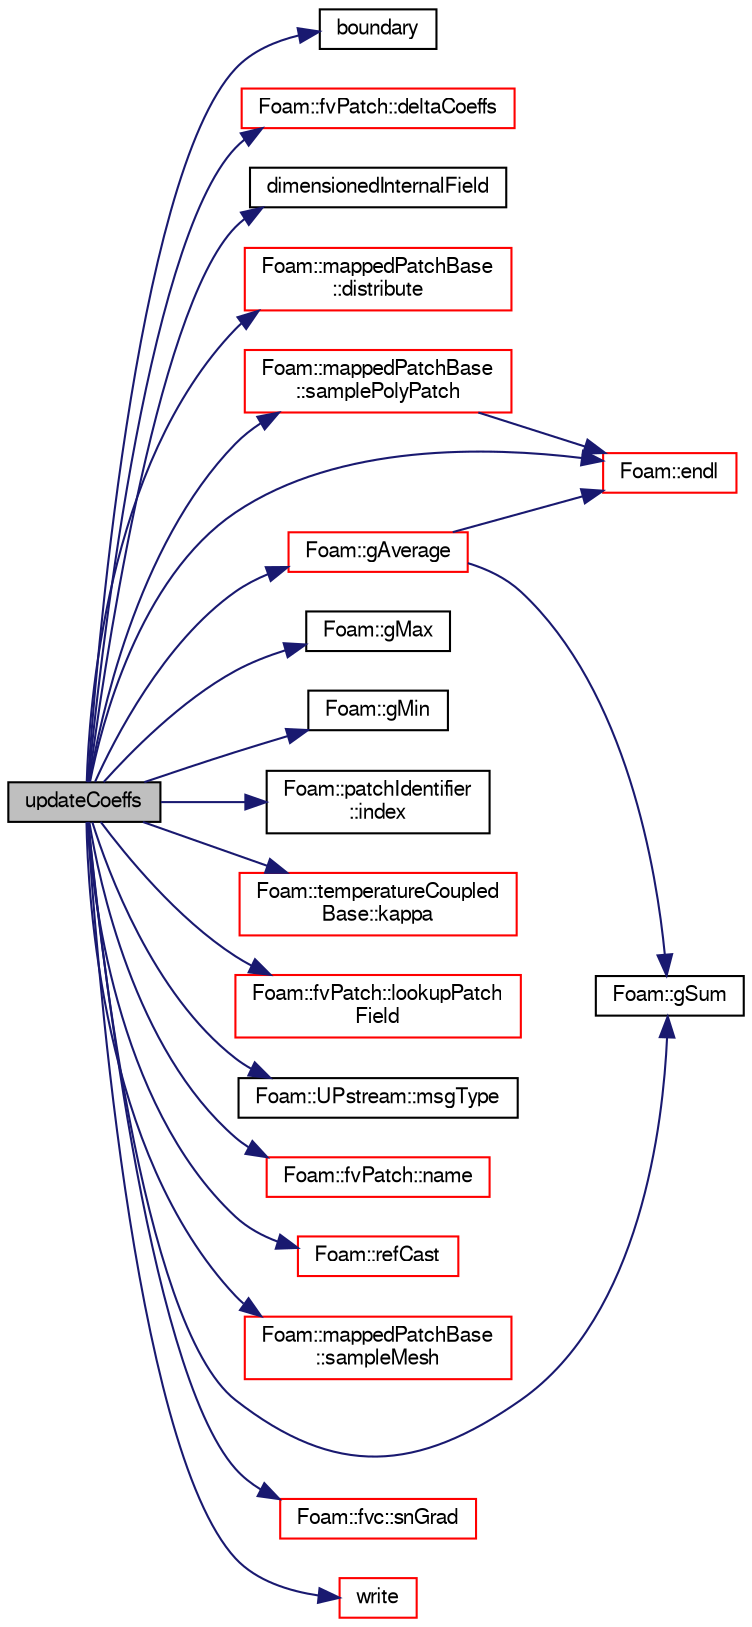 digraph "updateCoeffs"
{
  bgcolor="transparent";
  edge [fontname="FreeSans",fontsize="10",labelfontname="FreeSans",labelfontsize="10"];
  node [fontname="FreeSans",fontsize="10",shape=record];
  rankdir="LR";
  Node816 [label="updateCoeffs",height=0.2,width=0.4,color="black", fillcolor="grey75", style="filled", fontcolor="black"];
  Node816 -> Node817 [color="midnightblue",fontsize="10",style="solid",fontname="FreeSans"];
  Node817 [label="boundary",height=0.2,width=0.4,color="black",URL="$a17900.html#a658027ecaee450b6533bd8d019d2c1f5"];
  Node816 -> Node818 [color="midnightblue",fontsize="10",style="solid",fontname="FreeSans"];
  Node818 [label="Foam::fvPatch::deltaCoeffs",height=0.2,width=0.4,color="red",URL="$a22870.html#ae7fa6a37605868b9c425d10de6415f00",tooltip="Return the face - cell distance coeffient. "];
  Node816 -> Node891 [color="midnightblue",fontsize="10",style="solid",fontname="FreeSans"];
  Node891 [label="dimensionedInternalField",height=0.2,width=0.4,color="black",URL="$a38438.html#a942cd19121a46cdc649099eb27c74b18"];
  Node816 -> Node892 [color="midnightblue",fontsize="10",style="solid",fontname="FreeSans"];
  Node892 [label="Foam::mappedPatchBase\l::distribute",height=0.2,width=0.4,color="red",URL="$a25094.html#abc1fef854aa7627739504e6f5408dd79",tooltip="Wrapper around map/interpolate data distribution. "];
  Node816 -> Node840 [color="midnightblue",fontsize="10",style="solid",fontname="FreeSans"];
  Node840 [label="Foam::endl",height=0.2,width=0.4,color="red",URL="$a21124.html#a2db8fe02a0d3909e9351bb4275b23ce4",tooltip="Add newline and flush stream. "];
  Node816 -> Node1176 [color="midnightblue",fontsize="10",style="solid",fontname="FreeSans"];
  Node1176 [label="Foam::gAverage",height=0.2,width=0.4,color="red",URL="$a21124.html#ab45e56189711a2e5cdd381a0e2b6cc5c"];
  Node1176 -> Node840 [color="midnightblue",fontsize="10",style="solid",fontname="FreeSans"];
  Node1176 -> Node1177 [color="midnightblue",fontsize="10",style="solid",fontname="FreeSans"];
  Node1177 [label="Foam::gSum",height=0.2,width=0.4,color="black",URL="$a21124.html#a11b1ebb4c53ad062332767d75ca96328"];
  Node816 -> Node1185 [color="midnightblue",fontsize="10",style="solid",fontname="FreeSans"];
  Node1185 [label="Foam::gMax",height=0.2,width=0.4,color="black",URL="$a21124.html#ae8d631fb8e841947408bb711abfb1e67"];
  Node816 -> Node1186 [color="midnightblue",fontsize="10",style="solid",fontname="FreeSans"];
  Node1186 [label="Foam::gMin",height=0.2,width=0.4,color="black",URL="$a21124.html#aca330ee6cfe7d602300dbc5905f8c9f6"];
  Node816 -> Node1177 [color="midnightblue",fontsize="10",style="solid",fontname="FreeSans"];
  Node816 -> Node823 [color="midnightblue",fontsize="10",style="solid",fontname="FreeSans"];
  Node823 [label="Foam::patchIdentifier\l::index",height=0.2,width=0.4,color="black",URL="$a27122.html#a4a438520bb14406481732edc13c119c7",tooltip="Return the index of this patch in the boundaryMesh. "];
  Node816 -> Node1187 [color="midnightblue",fontsize="10",style="solid",fontname="FreeSans"];
  Node1187 [label="Foam::temperatureCoupled\lBase::kappa",height=0.2,width=0.4,color="red",URL="$a30786.html#adbad3ddac3d957ac2b2c8d2b91a93de6",tooltip="Given patch temperature calculate corresponding K field. "];
  Node816 -> Node1256 [color="midnightblue",fontsize="10",style="solid",fontname="FreeSans"];
  Node1256 [label="Foam::fvPatch::lookupPatch\lField",height=0.2,width=0.4,color="red",URL="$a22870.html#af277a21566a73b296d908601f43917be",tooltip="Lookup and return the patchField of the named field from the. "];
  Node816 -> Node1117 [color="midnightblue",fontsize="10",style="solid",fontname="FreeSans"];
  Node1117 [label="Foam::UPstream::msgType",height=0.2,width=0.4,color="black",URL="$a26270.html#ae5b8fe6652f6320aa6c7f5c44b6f01b7",tooltip="Message tag of standard messages. "];
  Node816 -> Node1258 [color="midnightblue",fontsize="10",style="solid",fontname="FreeSans"];
  Node1258 [label="Foam::fvPatch::name",height=0.2,width=0.4,color="red",URL="$a22870.html#acc80e00a8ac919288fb55bd14cc88bf6",tooltip="Return name. "];
  Node816 -> Node1259 [color="midnightblue",fontsize="10",style="solid",fontname="FreeSans"];
  Node1259 [label="Foam::refCast",height=0.2,width=0.4,color="red",URL="$a21124.html#a28f53307dad4466f23067e79a948e2a1",tooltip="Reference type cast template function. "];
  Node816 -> Node1260 [color="midnightblue",fontsize="10",style="solid",fontname="FreeSans"];
  Node1260 [label="Foam::mappedPatchBase\l::sampleMesh",height=0.2,width=0.4,color="red",URL="$a25094.html#a75f4352dcd205ea34f90ada907f95091",tooltip="Get the region mesh. "];
  Node816 -> Node1261 [color="midnightblue",fontsize="10",style="solid",fontname="FreeSans"];
  Node1261 [label="Foam::mappedPatchBase\l::samplePolyPatch",height=0.2,width=0.4,color="red",URL="$a25094.html#a8f81235fc833f4500edd224fb8ecd146",tooltip="Get the patch on the region. "];
  Node1261 -> Node840 [color="midnightblue",fontsize="10",style="solid",fontname="FreeSans"];
  Node816 -> Node1299 [color="midnightblue",fontsize="10",style="solid",fontname="FreeSans"];
  Node1299 [label="Foam::fvc::snGrad",height=0.2,width=0.4,color="red",URL="$a21134.html#a15da734ee906cb52cf17937ab84c41a0"];
  Node816 -> Node1301 [color="midnightblue",fontsize="10",style="solid",fontname="FreeSans"];
  Node1301 [label="write",height=0.2,width=0.4,color="red",URL="$a30802.html#a293fdfec8bdfbd5c3913ab4c9f3454ff",tooltip="Write. "];
}
